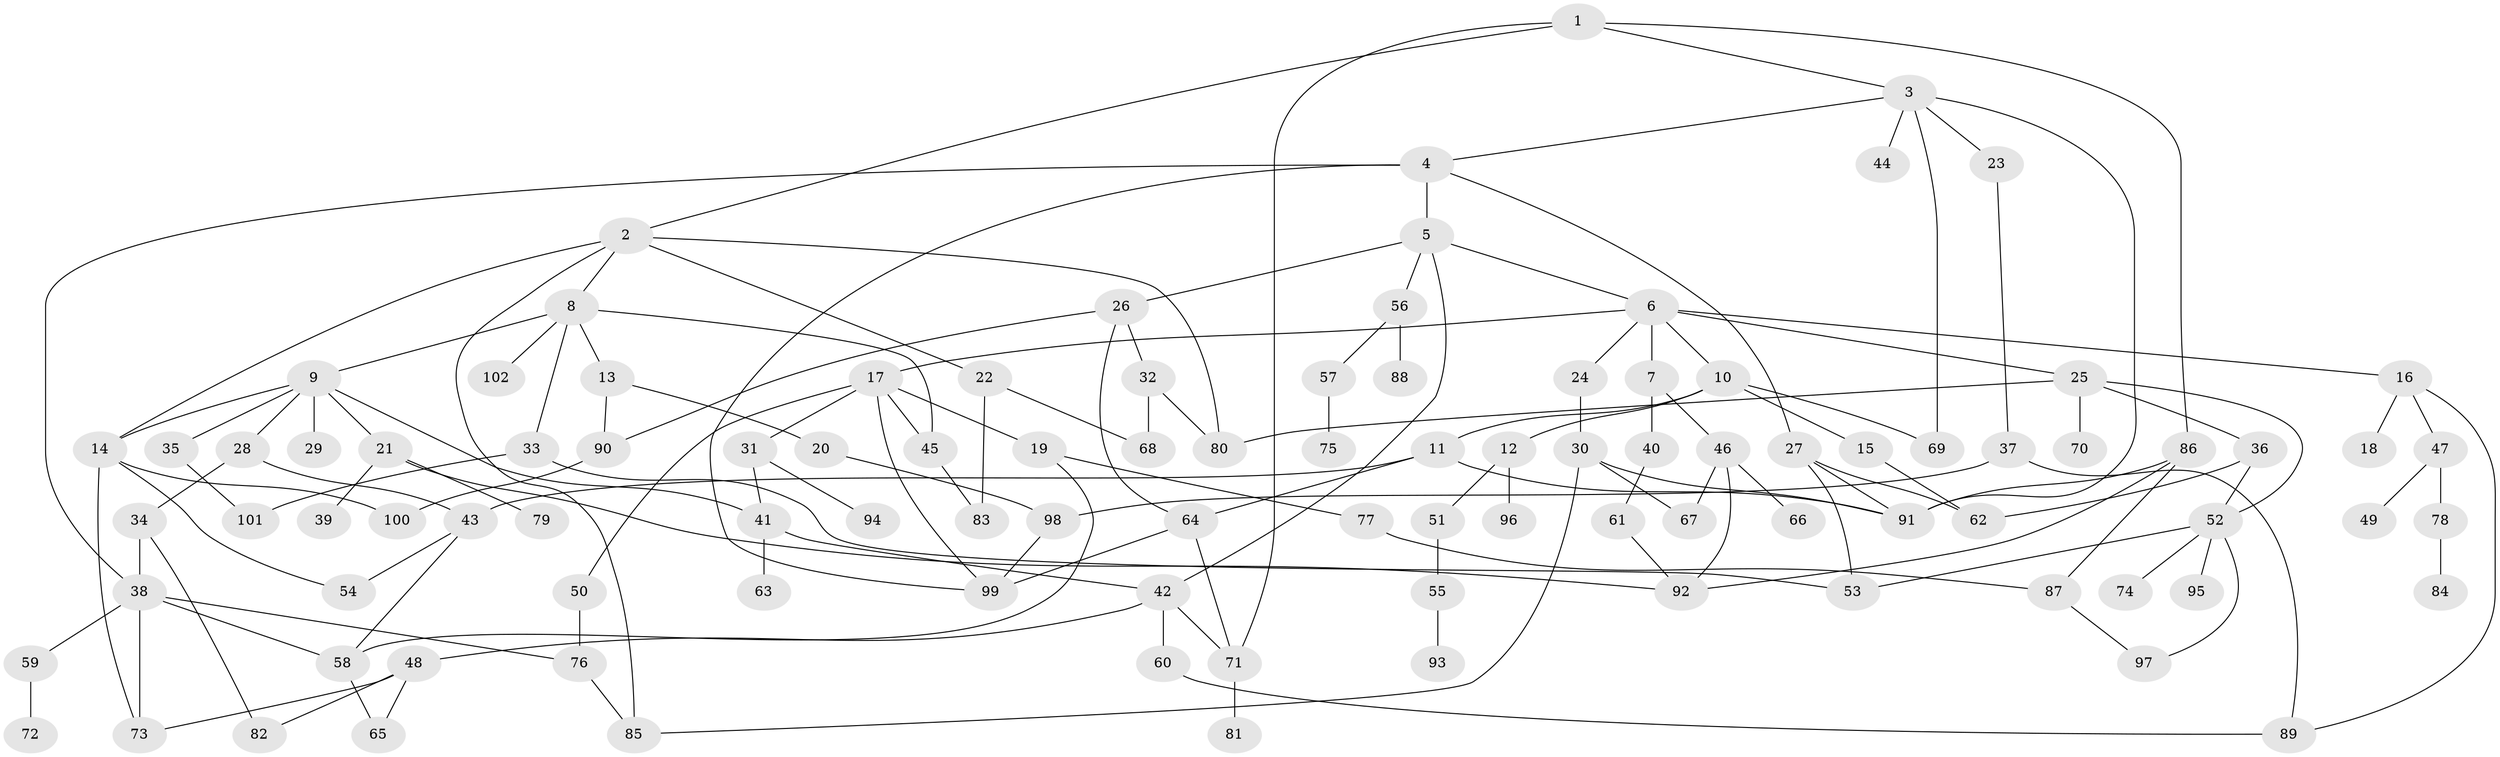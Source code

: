 // coarse degree distribution, {4: 0.16901408450704225, 8: 0.04225352112676056, 9: 0.014084507042253521, 7: 0.014084507042253521, 10: 0.028169014084507043, 3: 0.23943661971830985, 2: 0.2112676056338028, 6: 0.04225352112676056, 5: 0.028169014084507043, 1: 0.2112676056338028}
// Generated by graph-tools (version 1.1) at 2025/51/02/27/25 19:51:39]
// undirected, 102 vertices, 149 edges
graph export_dot {
graph [start="1"]
  node [color=gray90,style=filled];
  1;
  2;
  3;
  4;
  5;
  6;
  7;
  8;
  9;
  10;
  11;
  12;
  13;
  14;
  15;
  16;
  17;
  18;
  19;
  20;
  21;
  22;
  23;
  24;
  25;
  26;
  27;
  28;
  29;
  30;
  31;
  32;
  33;
  34;
  35;
  36;
  37;
  38;
  39;
  40;
  41;
  42;
  43;
  44;
  45;
  46;
  47;
  48;
  49;
  50;
  51;
  52;
  53;
  54;
  55;
  56;
  57;
  58;
  59;
  60;
  61;
  62;
  63;
  64;
  65;
  66;
  67;
  68;
  69;
  70;
  71;
  72;
  73;
  74;
  75;
  76;
  77;
  78;
  79;
  80;
  81;
  82;
  83;
  84;
  85;
  86;
  87;
  88;
  89;
  90;
  91;
  92;
  93;
  94;
  95;
  96;
  97;
  98;
  99;
  100;
  101;
  102;
  1 -- 2;
  1 -- 3;
  1 -- 71;
  1 -- 86;
  2 -- 8;
  2 -- 22;
  2 -- 80;
  2 -- 85;
  2 -- 14;
  3 -- 4;
  3 -- 23;
  3 -- 44;
  3 -- 69;
  3 -- 91;
  4 -- 5;
  4 -- 27;
  4 -- 38;
  4 -- 99;
  5 -- 6;
  5 -- 26;
  5 -- 56;
  5 -- 42;
  6 -- 7;
  6 -- 10;
  6 -- 16;
  6 -- 17;
  6 -- 24;
  6 -- 25;
  7 -- 40;
  7 -- 46;
  8 -- 9;
  8 -- 13;
  8 -- 33;
  8 -- 45;
  8 -- 102;
  9 -- 14;
  9 -- 21;
  9 -- 28;
  9 -- 29;
  9 -- 35;
  9 -- 41;
  10 -- 11;
  10 -- 12;
  10 -- 15;
  10 -- 69;
  11 -- 43;
  11 -- 64;
  11 -- 91;
  12 -- 51;
  12 -- 96;
  13 -- 20;
  13 -- 90;
  14 -- 54;
  14 -- 73;
  14 -- 100;
  15 -- 62;
  16 -- 18;
  16 -- 47;
  16 -- 89;
  17 -- 19;
  17 -- 31;
  17 -- 50;
  17 -- 99;
  17 -- 45;
  19 -- 77;
  19 -- 58;
  20 -- 98;
  21 -- 39;
  21 -- 79;
  21 -- 92;
  22 -- 83;
  22 -- 68;
  23 -- 37;
  24 -- 30;
  25 -- 36;
  25 -- 52;
  25 -- 70;
  25 -- 80;
  26 -- 32;
  26 -- 90;
  26 -- 64;
  27 -- 62;
  27 -- 91;
  27 -- 53;
  28 -- 34;
  28 -- 43;
  30 -- 67;
  30 -- 91;
  30 -- 85;
  31 -- 94;
  31 -- 41;
  32 -- 68;
  32 -- 80;
  33 -- 53;
  33 -- 101;
  34 -- 82;
  34 -- 38;
  35 -- 101;
  36 -- 62;
  36 -- 52;
  37 -- 98;
  37 -- 89;
  38 -- 58;
  38 -- 59;
  38 -- 76;
  38 -- 73;
  40 -- 61;
  41 -- 42;
  41 -- 63;
  42 -- 48;
  42 -- 60;
  42 -- 71;
  43 -- 54;
  43 -- 58;
  45 -- 83;
  46 -- 66;
  46 -- 67;
  46 -- 92;
  47 -- 49;
  47 -- 78;
  48 -- 73;
  48 -- 82;
  48 -- 65;
  50 -- 76;
  51 -- 55;
  52 -- 74;
  52 -- 95;
  52 -- 97;
  52 -- 53;
  55 -- 93;
  56 -- 57;
  56 -- 88;
  57 -- 75;
  58 -- 65;
  59 -- 72;
  60 -- 89;
  61 -- 92;
  64 -- 71;
  64 -- 99;
  71 -- 81;
  76 -- 85;
  77 -- 87;
  78 -- 84;
  86 -- 87;
  86 -- 91;
  86 -- 92;
  87 -- 97;
  90 -- 100;
  98 -- 99;
}
